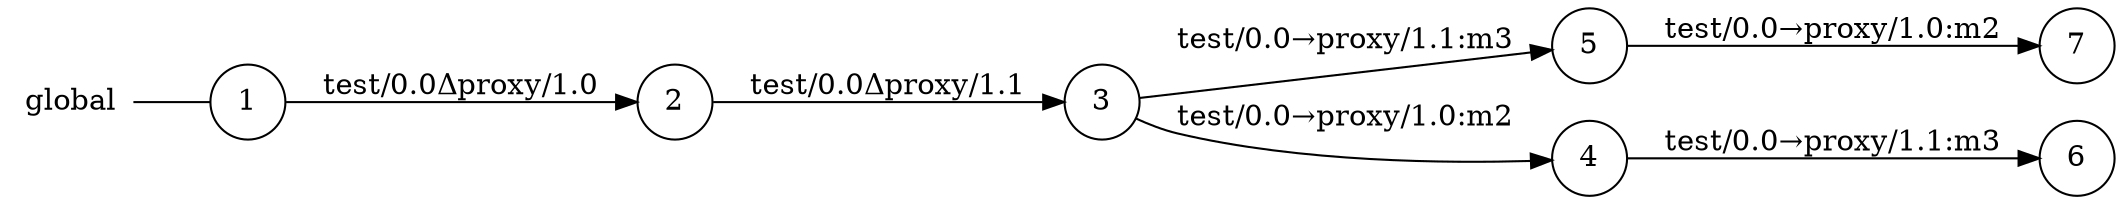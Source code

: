 digraph global {
	rankdir="LR";
	n_0 [label="global", shape="plaintext"];
	n_1 [id="5", shape=circle, label="5"];
	n_2 [id="6", shape=circle, label="6"];
	n_3 [id="1", shape=circle, label="1"];
	n_0 -> n_3 [arrowhead=none];
	n_4 [id="2", shape=circle, label="2"];
	n_5 [id="4", shape=circle, label="4"];
	n_6 [id="7", shape=circle, label="7"];
	n_7 [id="3", shape=circle, label="3"];

	n_7 -> n_1 [id="[$e|3]", label="test/0.0→proxy/1.1:m3"];
	n_1 -> n_6 [id="[$e|5]", label="test/0.0→proxy/1.0:m2"];
	n_5 -> n_2 [id="[$e|4]", label="test/0.0→proxy/1.1:m3"];
	n_4 -> n_7 [id="[$e|1]", label="test/0.0Δproxy/1.1"];
	n_7 -> n_5 [id="[$e|2]", label="test/0.0→proxy/1.0:m2"];
	n_3 -> n_4 [id="[$e|0]", label="test/0.0Δproxy/1.0"];
}
